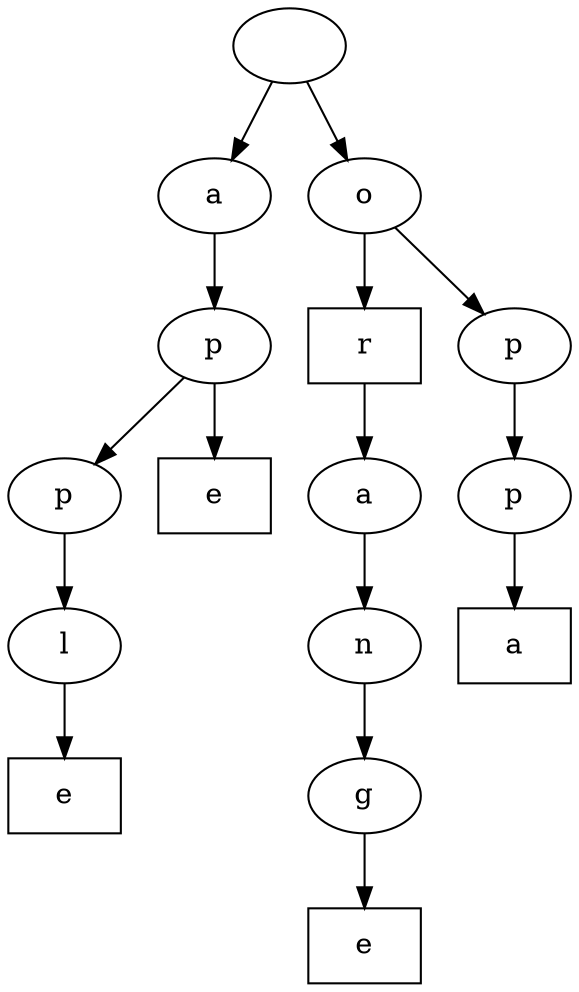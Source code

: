 // to compile this try dot trie.dot -T png -o trie.png

// don't forget to pipe this to a file :)

digraph {
    a [label=""];
    b [label="a"];
    c [label="p"];
    d [label="p"];
    e [label="l"];
    f [label="e", shape=box];
    g [label="e", shape=box];
    h [label="o"];
    i [label="r", shape=box];
    j [label="a"];
    k [label="n"];
    l [label="g"];
    m [label="e", shape=box];
    n [label="p"];
    o [label="p"];
    p [label="a", shape=box];
    e -> f;
    d -> e;
    c -> d;
    c -> g;
    b -> c;
    a -> b;
    l -> m;
    k -> l;
    j -> k;
    i -> j;
    h -> i;
    o -> p;
    n -> o;
    h -> n;
    a -> h;
}
